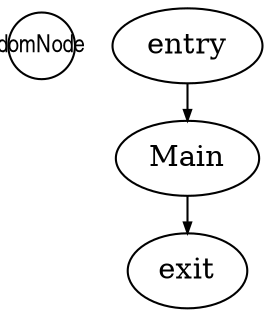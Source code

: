 digraph G {
  ranksep=.25;
  edge [arrowsize=.5]
  domNode [shape=circle, fontname="ArialNarrow",
        fontsize=12, fixedsize=true, height=.45];
  entry; Main; exit; 
  entry -> Main;
  Main -> exit;
}

